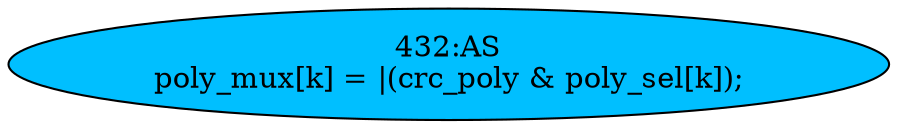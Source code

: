 strict digraph "" {
	node [label="\N"];
	"432:AS"	 [ast="<pyverilog.vparser.ast.Assign object at 0x7f0126298a90>",
		def_var="['poly_mux']",
		fillcolor=deepskyblue,
		label="432:AS
poly_mux[k] = |(crc_poly & poly_sel[k]);",
		statements="[]",
		style=filled,
		typ=Assign,
		use_var="['crc_poly', 'poly_sel', 'k']"];
}
